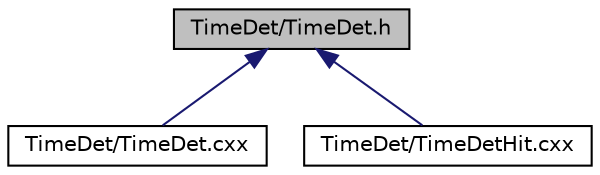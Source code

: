 digraph "TimeDet/TimeDet.h"
{
 // LATEX_PDF_SIZE
  edge [fontname="Helvetica",fontsize="10",labelfontname="Helvetica",labelfontsize="10"];
  node [fontname="Helvetica",fontsize="10",shape=record];
  Node1 [label="TimeDet/TimeDet.h",height=0.2,width=0.4,color="black", fillcolor="grey75", style="filled", fontcolor="black",tooltip=" "];
  Node1 -> Node2 [dir="back",color="midnightblue",fontsize="10",style="solid",fontname="Helvetica"];
  Node2 [label="TimeDet/TimeDet.cxx",height=0.2,width=0.4,color="black", fillcolor="white", style="filled",URL="$TimeDet_8cxx.html",tooltip=" "];
  Node1 -> Node3 [dir="back",color="midnightblue",fontsize="10",style="solid",fontname="Helvetica"];
  Node3 [label="TimeDet/TimeDetHit.cxx",height=0.2,width=0.4,color="black", fillcolor="white", style="filled",URL="$TimeDetHit_8cxx.html",tooltip=" "];
}
